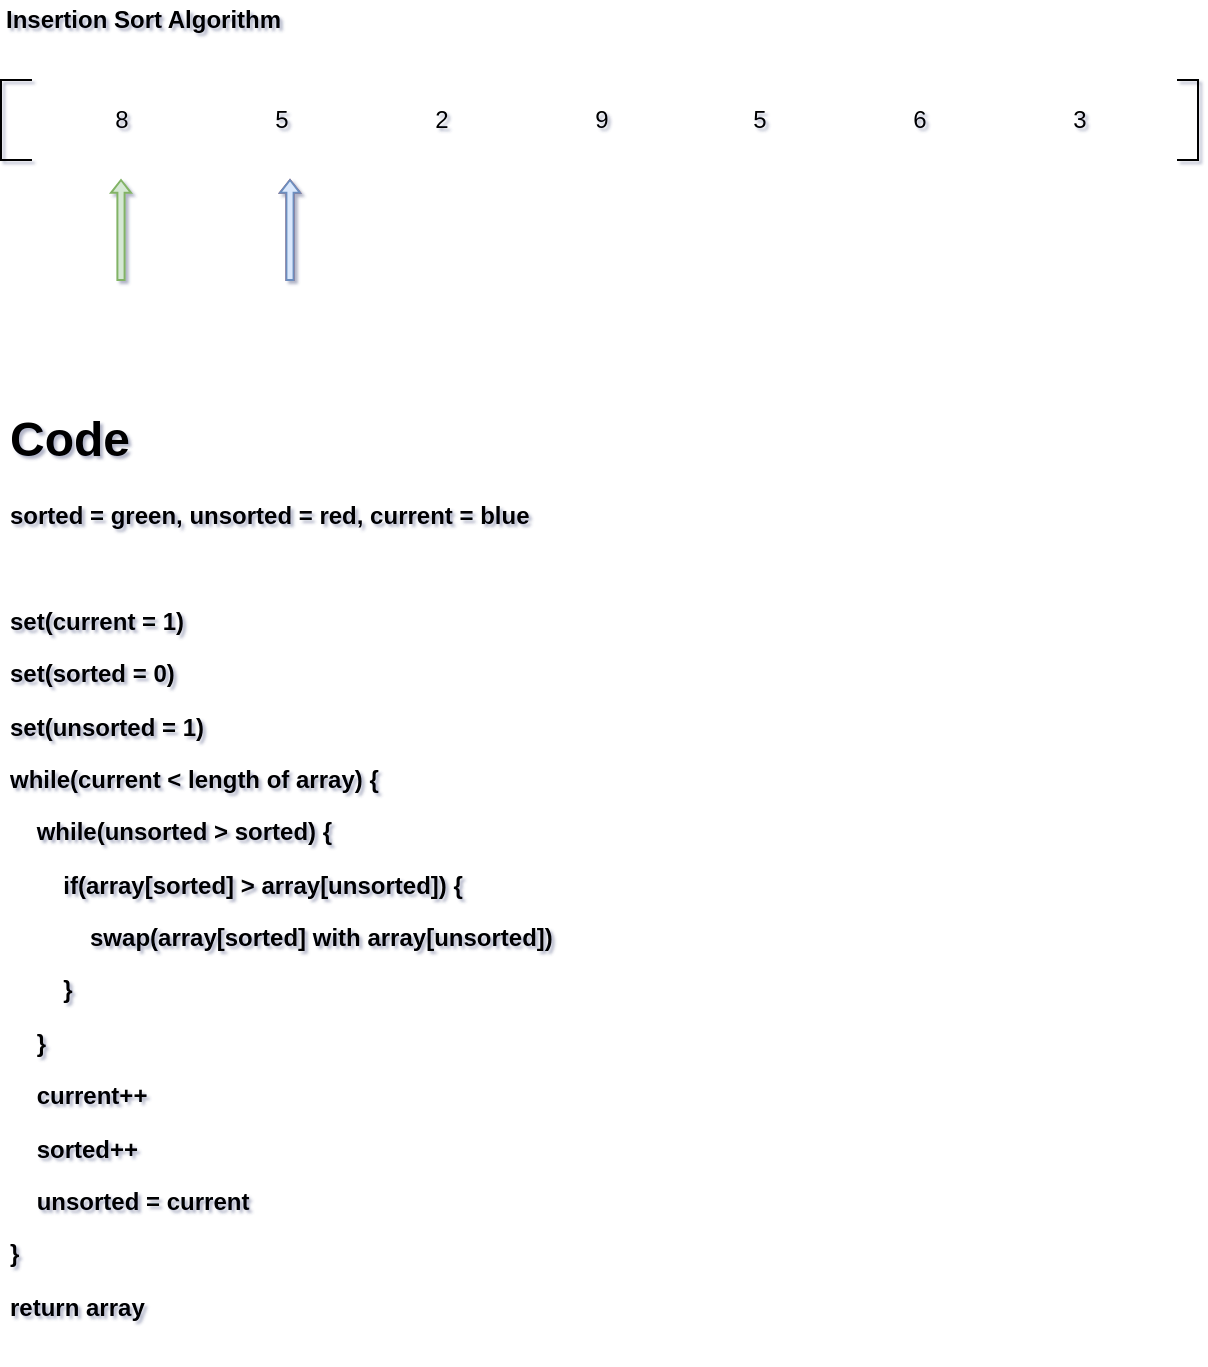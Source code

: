 <mxfile version="12.4.8" type="github"><diagram id="Y39rpOWlz4xw2428_F-x" name="Page-1"><mxGraphModel dx="3678" dy="1386" grid="1" gridSize="10" guides="1" tooltips="1" connect="0" arrows="0" fold="1" page="0" pageScale="1" pageWidth="850" pageHeight="1100" background="none" math="0" shadow="1"><root><mxCell id="0"/><mxCell id="1" parent="0"/><mxCell id="XAEHC6KbXbvbR4zccbpY-2" value="&lt;h1&gt;Code&lt;/h1&gt;&lt;p&gt;&lt;b&gt;sorted = green, unsorted&amp;nbsp;&lt;span&gt;= red, current&lt;/span&gt;&lt;span&gt;&amp;nbsp;= blue&lt;/span&gt;&lt;/b&gt;&lt;/p&gt;&lt;p&gt;&lt;b&gt;&lt;span&gt;&lt;br&gt;&lt;/span&gt;&lt;/b&gt;&lt;/p&gt;&lt;p&gt;&lt;b&gt;&lt;span&gt;set(current = 1)&lt;/span&gt;&lt;/b&gt;&lt;/p&gt;&lt;p&gt;&lt;b&gt;&lt;span&gt;set(sorted = 0)&lt;/span&gt;&lt;/b&gt;&lt;/p&gt;&lt;p&gt;&lt;b&gt;&lt;span&gt;set(unsorted = 1)&lt;/span&gt;&lt;/b&gt;&lt;/p&gt;&lt;p&gt;&lt;b&gt;&lt;span&gt;while(current &amp;lt; length of array) {&lt;/span&gt;&lt;/b&gt;&lt;/p&gt;&lt;p&gt;&lt;b&gt;&lt;span&gt;&amp;nbsp; &amp;nbsp; while(unsorted &amp;gt; sorted) {&lt;/span&gt;&lt;/b&gt;&lt;/p&gt;&lt;p&gt;&lt;b&gt;&lt;span&gt;&amp;nbsp; &amp;nbsp; &amp;nbsp; &amp;nbsp; if(array[sorted] &amp;gt; array[unsorted]) {&lt;/span&gt;&lt;/b&gt;&lt;/p&gt;&lt;p&gt;&lt;b&gt;&lt;span&gt;&amp;nbsp; &amp;nbsp; &amp;nbsp; &amp;nbsp; &amp;nbsp; &amp;nbsp; swap(array[sorted] with array[unsorted])&lt;/span&gt;&lt;/b&gt;&lt;/p&gt;&lt;p&gt;&lt;b&gt;&lt;span&gt;&amp;nbsp; &amp;nbsp; &amp;nbsp; &amp;nbsp; }&lt;/span&gt;&lt;/b&gt;&lt;/p&gt;&lt;p&gt;&lt;b&gt;&lt;span&gt;&amp;nbsp; &amp;nbsp; }&lt;/span&gt;&lt;/b&gt;&lt;/p&gt;&lt;p&gt;&lt;b&gt;&lt;span&gt;&amp;nbsp; &amp;nbsp; current++&lt;/span&gt;&lt;/b&gt;&lt;/p&gt;&lt;p&gt;&lt;b&gt;&lt;span&gt;&amp;nbsp; &amp;nbsp; sorted++&lt;/span&gt;&lt;/b&gt;&lt;/p&gt;&lt;p&gt;&lt;b&gt;&lt;span&gt;&amp;nbsp; &amp;nbsp; unsorted = current&lt;/span&gt;&lt;/b&gt;&lt;/p&gt;&lt;p&gt;&lt;b&gt;&lt;span&gt;}&lt;/span&gt;&lt;/b&gt;&lt;/p&gt;&lt;p&gt;&lt;b&gt;return array&lt;/b&gt;&lt;/p&gt;&lt;p&gt;&lt;span&gt;&lt;br&gt;&lt;/span&gt;&lt;/p&gt;&lt;p&gt;&lt;span&gt;&lt;br&gt;&lt;/span&gt;&lt;/p&gt;&lt;p&gt;&lt;span&gt;&lt;br&gt;&lt;/span&gt;&lt;/p&gt;&lt;p&gt;&lt;br&gt;&lt;/p&gt;" style="text;html=1;strokeColor=none;fillColor=none;spacing=5;spacingTop=-20;whiteSpace=wrap;overflow=hidden;rounded=0;" parent="1" vertex="1"><mxGeometry x="-2200" y="-360" width="400" height="479" as="geometry"/></mxCell><mxCell id="uZvXOm2LKyM3_u4rVOQU-34" value="" style="shape=partialRectangle;whiteSpace=wrap;html=1;bottom=1;right=1;left=1;top=0;fillColor=none;routingCenterX=-0.5;rotation=-90;" parent="1" vertex="1"><mxGeometry x="-1626" y="-505" width="40" height="10" as="geometry"/></mxCell><mxCell id="RJuIG2niTKRgMKhPFdZx-1" value="5" style="text;html=1;strokeColor=none;fillColor=none;align=center;verticalAlign=middle;whiteSpace=wrap;rounded=0;" vertex="1" parent="1"><mxGeometry x="-1840" y="-510" width="40" height="20" as="geometry"/></mxCell><mxCell id="RJuIG2niTKRgMKhPFdZx-2" value="6" style="text;html=1;strokeColor=none;fillColor=none;align=center;verticalAlign=middle;whiteSpace=wrap;rounded=0;" vertex="1" parent="1"><mxGeometry x="-1760" y="-510" width="40" height="20" as="geometry"/></mxCell><mxCell id="RJuIG2niTKRgMKhPFdZx-3" value="3" style="text;html=1;strokeColor=none;fillColor=none;align=center;verticalAlign=middle;whiteSpace=wrap;rounded=0;" vertex="1" parent="1"><mxGeometry x="-1680" y="-510" width="40" height="20" as="geometry"/></mxCell><mxCell id="uZvXOm2LKyM3_u4rVOQU-46" value="" style="html=1;shadow=0;dashed=0;align=center;verticalAlign=middle;shape=mxgraph.arrows2.arrow;dy=0.64;dx=6.4;direction=north;notch=0;fillColor=#f8cecc;strokeColor=#b85450;" parent="1" vertex="1"><mxGeometry x="-2060" y="-470" width="10" height="50" as="geometry"/></mxCell><mxCell id="uZvXOm2LKyM3_u4rVOQU-49" value="" style="html=1;shadow=0;dashed=0;align=center;verticalAlign=middle;shape=mxgraph.arrows2.arrow;dy=0.64;dx=6.4;direction=north;notch=0;fillColor=#dae8fc;strokeColor=#6c8ebf;" parent="1" vertex="1"><mxGeometry x="-2060" y="-470" width="10" height="50" as="geometry"/></mxCell><mxCell id="uZvXOm2LKyM3_u4rVOQU-33" value="" style="shape=partialRectangle;whiteSpace=wrap;html=1;bottom=1;right=1;left=1;top=0;fillColor=none;routingCenterX=-0.5;rotation=90;" parent="1" vertex="1"><mxGeometry x="-2212" y="-507.5" width="40" height="15" as="geometry"/></mxCell><mxCell id="uZvXOm2LKyM3_u4rVOQU-38" value="9" style="text;html=1;strokeColor=none;fillColor=none;align=center;verticalAlign=middle;whiteSpace=wrap;rounded=0;" parent="1" vertex="1"><mxGeometry x="-1919.5" y="-510" width="40" height="20" as="geometry"/></mxCell><mxCell id="uZvXOm2LKyM3_u4rVOQU-40" value="2" style="text;html=1;strokeColor=none;fillColor=none;align=center;verticalAlign=middle;whiteSpace=wrap;rounded=0;" parent="1" vertex="1"><mxGeometry x="-1999.5" y="-510" width="40" height="20" as="geometry"/></mxCell><mxCell id="uZvXOm2LKyM3_u4rVOQU-41" value="5" style="text;html=1;strokeColor=none;fillColor=none;align=center;verticalAlign=middle;whiteSpace=wrap;rounded=0;" parent="1" vertex="1"><mxGeometry x="-2079.5" y="-510" width="40" height="20" as="geometry"/></mxCell><mxCell id="uZvXOm2LKyM3_u4rVOQU-44" value="8" style="text;html=1;strokeColor=none;fillColor=none;align=center;verticalAlign=middle;whiteSpace=wrap;rounded=0;" parent="1" vertex="1"><mxGeometry x="-2159.5" y="-510" width="40" height="20" as="geometry"/></mxCell><mxCell id="uZvXOm2LKyM3_u4rVOQU-45" value="" style="html=1;shadow=0;dashed=0;align=center;verticalAlign=middle;shape=mxgraph.arrows2.arrow;dy=0.64;dx=6.4;direction=north;notch=0;fillColor=#d5e8d4;strokeColor=#82b366;" parent="1" vertex="1"><mxGeometry x="-2144.5" y="-470" width="10" height="50" as="geometry"/></mxCell><mxCell id="uZvXOm2LKyM3_u4rVOQU-61" value="Insertion Sort Algorithm" style="text;html=1;strokeColor=none;fillColor=none;align=left;verticalAlign=middle;whiteSpace=wrap;rounded=0;fontStyle=1" parent="1" vertex="1"><mxGeometry x="-2199.5" y="-560" width="240" height="20" as="geometry"/></mxCell></root></mxGraphModel></diagram></mxfile>